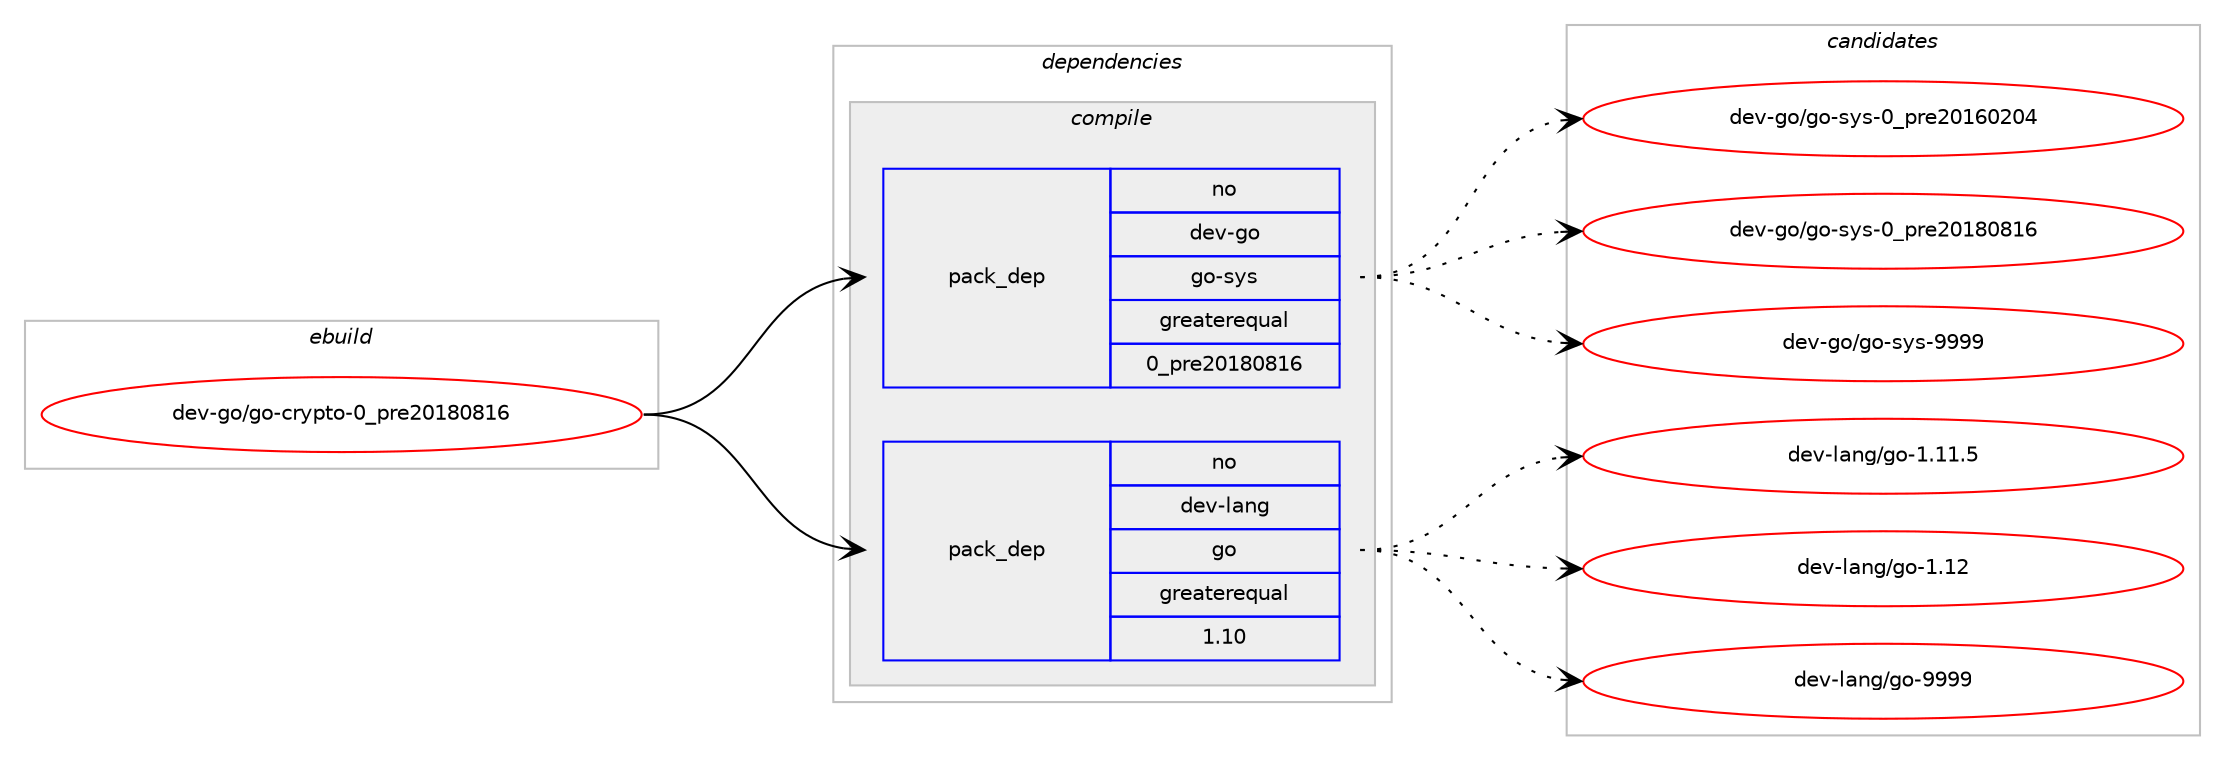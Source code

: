 digraph prolog {

# *************
# Graph options
# *************

newrank=true;
concentrate=true;
compound=true;
graph [rankdir=LR,fontname=Helvetica,fontsize=10,ranksep=1.5];#, ranksep=2.5, nodesep=0.2];
edge  [arrowhead=vee];
node  [fontname=Helvetica,fontsize=10];

# **********
# The ebuild
# **********

subgraph cluster_leftcol {
color=gray;
rank=same;
label=<<i>ebuild</i>>;
id [label="dev-go/go-crypto-0_pre20180816", color=red, width=4, href="../dev-go/go-crypto-0_pre20180816.svg"];
}

# ****************
# The dependencies
# ****************

subgraph cluster_midcol {
color=gray;
label=<<i>dependencies</i>>;
subgraph cluster_compile {
fillcolor="#eeeeee";
style=filled;
label=<<i>compile</i>>;
subgraph pack945772 {
dependency1325248 [label=<<TABLE BORDER="0" CELLBORDER="1" CELLSPACING="0" CELLPADDING="4" WIDTH="220"><TR><TD ROWSPAN="6" CELLPADDING="30">pack_dep</TD></TR><TR><TD WIDTH="110">no</TD></TR><TR><TD>dev-go</TD></TR><TR><TD>go-sys</TD></TR><TR><TD>greaterequal</TD></TR><TR><TD>0_pre20180816</TD></TR></TABLE>>, shape=none, color=blue];
}
id:e -> dependency1325248:w [weight=20,style="solid",arrowhead="vee"];
subgraph pack945773 {
dependency1325249 [label=<<TABLE BORDER="0" CELLBORDER="1" CELLSPACING="0" CELLPADDING="4" WIDTH="220"><TR><TD ROWSPAN="6" CELLPADDING="30">pack_dep</TD></TR><TR><TD WIDTH="110">no</TD></TR><TR><TD>dev-lang</TD></TR><TR><TD>go</TD></TR><TR><TD>greaterequal</TD></TR><TR><TD>1.10</TD></TR></TABLE>>, shape=none, color=blue];
}
id:e -> dependency1325249:w [weight=20,style="solid",arrowhead="vee"];
}
subgraph cluster_compileandrun {
fillcolor="#eeeeee";
style=filled;
label=<<i>compile and run</i>>;
}
subgraph cluster_run {
fillcolor="#eeeeee";
style=filled;
label=<<i>run</i>>;
}
}

# **************
# The candidates
# **************

subgraph cluster_choices {
rank=same;
color=gray;
label=<<i>candidates</i>>;

subgraph choice945772 {
color=black;
nodesep=1;
choice1001011184510311147103111451151211154548951121141015048495448504852 [label="dev-go/go-sys-0_pre20160204", color=red, width=4,href="../dev-go/go-sys-0_pre20160204.svg"];
choice1001011184510311147103111451151211154548951121141015048495648564954 [label="dev-go/go-sys-0_pre20180816", color=red, width=4,href="../dev-go/go-sys-0_pre20180816.svg"];
choice1001011184510311147103111451151211154557575757 [label="dev-go/go-sys-9999", color=red, width=4,href="../dev-go/go-sys-9999.svg"];
dependency1325248:e -> choice1001011184510311147103111451151211154548951121141015048495448504852:w [style=dotted,weight="100"];
dependency1325248:e -> choice1001011184510311147103111451151211154548951121141015048495648564954:w [style=dotted,weight="100"];
dependency1325248:e -> choice1001011184510311147103111451151211154557575757:w [style=dotted,weight="100"];
}
subgraph choice945773 {
color=black;
nodesep=1;
choice10010111845108971101034710311145494649494653 [label="dev-lang/go-1.11.5", color=red, width=4,href="../dev-lang/go-1.11.5.svg"];
choice1001011184510897110103471031114549464950 [label="dev-lang/go-1.12", color=red, width=4,href="../dev-lang/go-1.12.svg"];
choice1001011184510897110103471031114557575757 [label="dev-lang/go-9999", color=red, width=4,href="../dev-lang/go-9999.svg"];
dependency1325249:e -> choice10010111845108971101034710311145494649494653:w [style=dotted,weight="100"];
dependency1325249:e -> choice1001011184510897110103471031114549464950:w [style=dotted,weight="100"];
dependency1325249:e -> choice1001011184510897110103471031114557575757:w [style=dotted,weight="100"];
}
}

}
